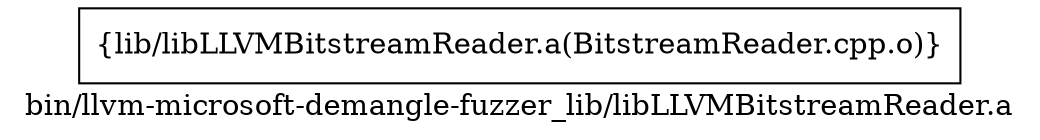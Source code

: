 digraph "bin/llvm-microsoft-demangle-fuzzer_lib/libLLVMBitstreamReader.a" {
	label="bin/llvm-microsoft-demangle-fuzzer_lib/libLLVMBitstreamReader.a";
	rankdir=LR;

	Node0x557820d55c18 [shape=record,shape=box,group=0,label="{lib/libLLVMBitstreamReader.a(BitstreamReader.cpp.o)}"];
}
